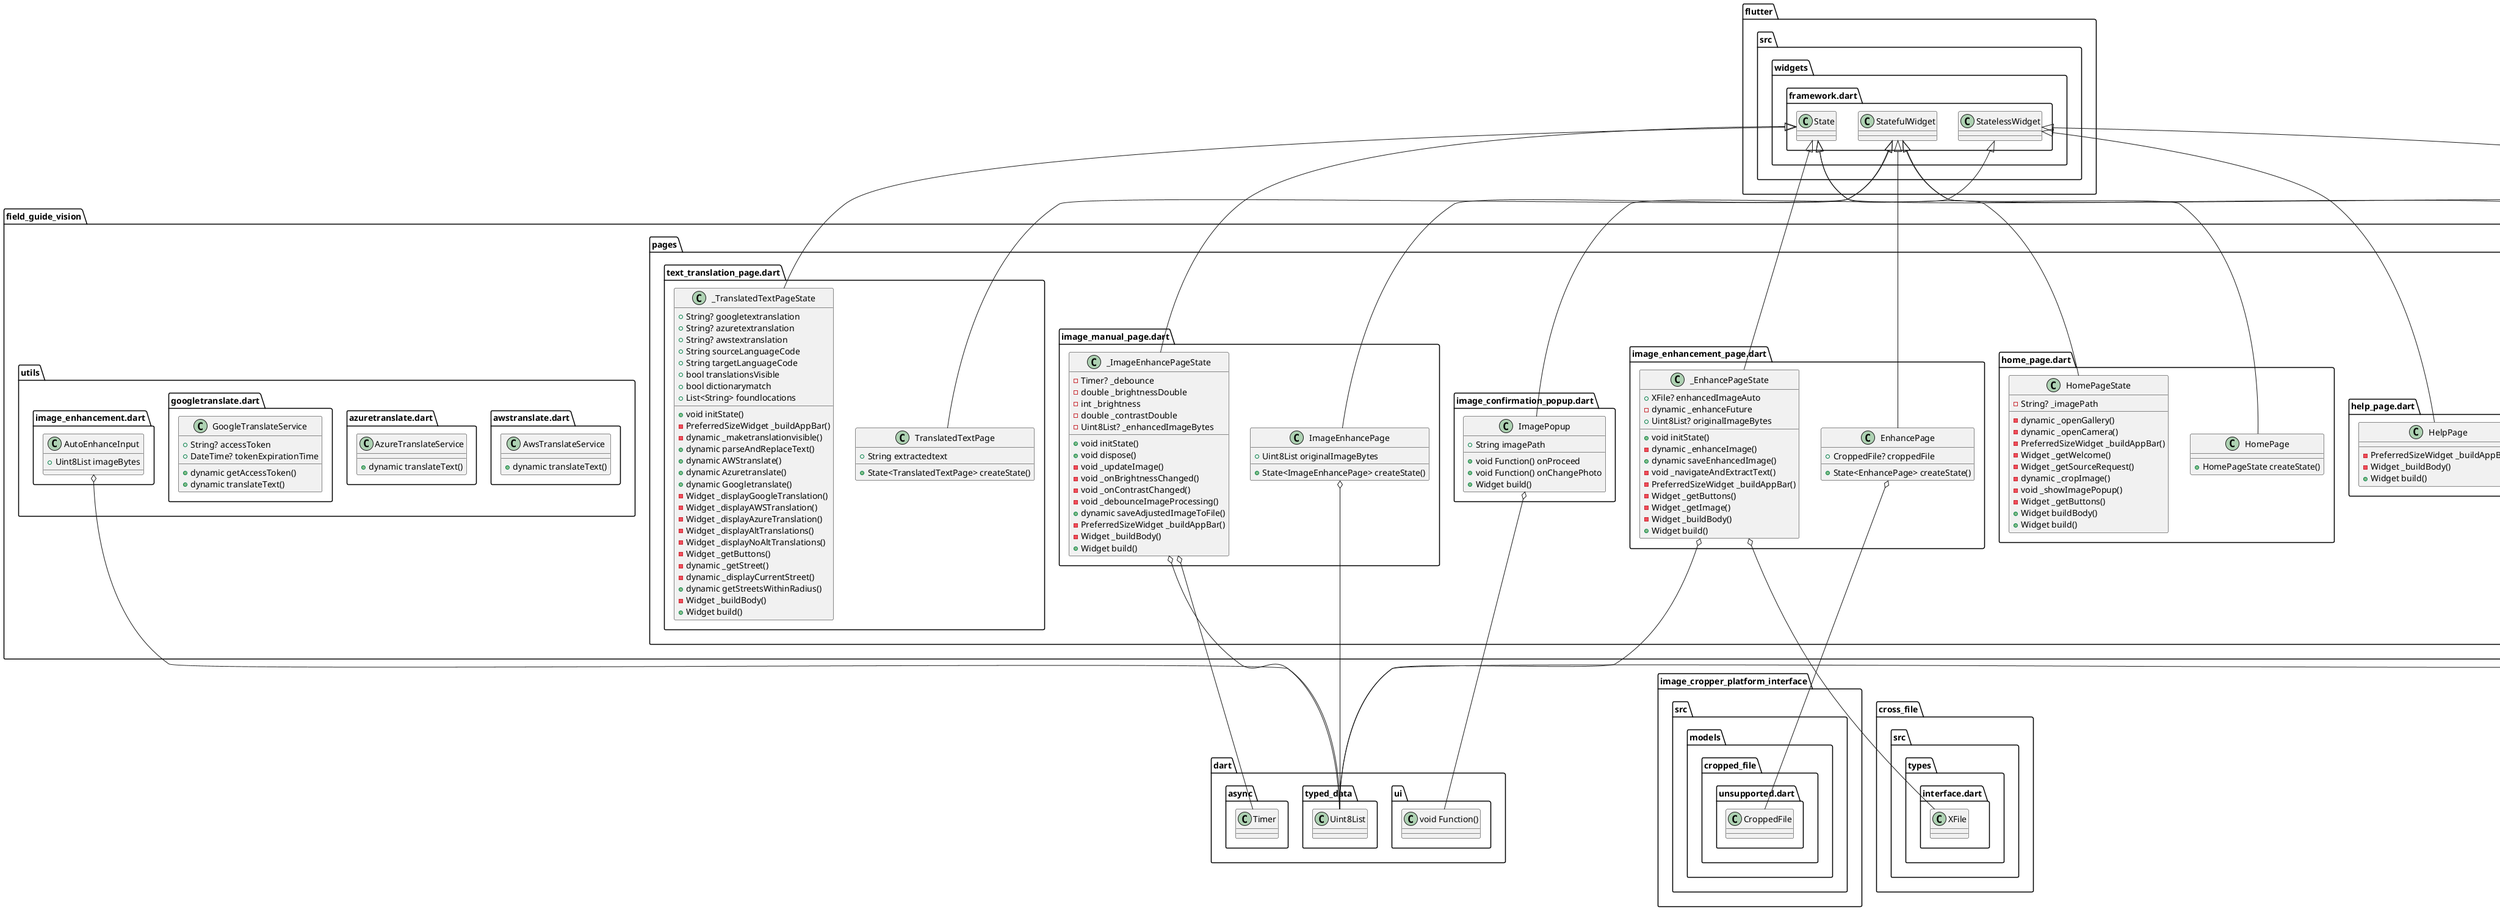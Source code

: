 @startuml
set namespaceSeparator ::

class "field_guide_vision::main.dart::MdeApp" {
  +Widget build()
}

"flutter::src::widgets::framework.dart::StatelessWidget" <|-- "field_guide_vision::main.dart::MdeApp"

class "field_guide_vision::pages::extracted_text.dart::ExtractedTextPage" {
  +String imagePath
  +Uint8List originalImageBytes
  +State<ExtractedTextPage> createState()
}

"field_guide_vision::pages::extracted_text.dart::ExtractedTextPage" o-- "dart::typed_data::Uint8List"
"flutter::src::widgets::framework.dart::StatefulWidget" <|-- "field_guide_vision::pages::extracted_text.dart::ExtractedTextPage"

class "field_guide_vision::pages::extracted_text.dart::_ExtractedTextPageState" {
  -String _extractedText
  +void initState()
  -dynamic _extractTextFromImage()
  -dynamic _getImageBytes()
  -String _parseOcrResult()
  +bool isArabic()
  -dynamic _sendExtractedText()
  -PreferredSizeWidget _buildAppBar()
  -Widget _buildBody()
  +Widget build()
}

"flutter::src::widgets::framework.dart::State" <|-- "field_guide_vision::pages::extracted_text.dart::_ExtractedTextPageState"

class "field_guide_vision::pages::help_page.dart::HelpPage" {
  -PreferredSizeWidget _buildAppBar()
  -Widget _buildBody()
  +Widget build()
}

"flutter::src::widgets::framework.dart::StatelessWidget" <|-- "field_guide_vision::pages::help_page.dart::HelpPage"

class "field_guide_vision::pages::home_page.dart::HomePage" {
  +HomePageState createState()
}

"flutter::src::widgets::framework.dart::StatefulWidget" <|-- "field_guide_vision::pages::home_page.dart::HomePage"

class "field_guide_vision::pages::home_page.dart::HomePageState" {
  -String? _imagePath
  -dynamic _openGallery()
  -dynamic _openCamera()
  -PreferredSizeWidget _buildAppBar()
  -Widget _getWelcome()
  -Widget _getSourceRequest()
  -dynamic _cropImage()
  -void _showImagePopup()
  -Widget _getButtons()
  +Widget buildBody()
  +Widget build()
}

"flutter::src::widgets::framework.dart::State" <|-- "field_guide_vision::pages::home_page.dart::HomePageState"

class "field_guide_vision::pages::image_confirmation_popup.dart::ImagePopup" {
  +String imagePath
  +void Function() onProceed
  +void Function() onChangePhoto
  +Widget build()
}

"field_guide_vision::pages::image_confirmation_popup.dart::ImagePopup" o-- "dart::ui::void Function()"
"flutter::src::widgets::framework.dart::StatelessWidget" <|-- "field_guide_vision::pages::image_confirmation_popup.dart::ImagePopup"

class "field_guide_vision::pages::image_enhancement_page.dart::EnhancePage" {
  +CroppedFile? croppedFile
  +State<EnhancePage> createState()
}

"field_guide_vision::pages::image_enhancement_page.dart::EnhancePage" o-- "image_cropper_platform_interface::src::models::cropped_file::unsupported.dart::CroppedFile" 
"flutter::src::widgets::framework.dart::StatefulWidget" <|-- "field_guide_vision::pages::image_enhancement_page.dart::EnhancePage"

class "field_guide_vision::pages::image_enhancement_page.dart::_EnhancePageState" {
  +XFile? enhancedImageAuto
  -dynamic _enhanceFuture
  +Uint8List? originalImageBytes
  +void initState()
  -dynamic _enhanceImage()
  +dynamic saveEnhancedImage()
  -void _navigateAndExtractText()
  -PreferredSizeWidget _buildAppBar()
  -Widget _getButtons()
  -Widget _getImage()
  -Widget _buildBody()
  +Widget build()
}

"field_guide_vision::pages::image_enhancement_page.dart::_EnhancePageState" o-- "cross_file::src::types::interface.dart::XFile"
"field_guide_vision::pages::image_enhancement_page.dart::_EnhancePageState" o-- "dart::typed_data::Uint8List"
"flutter::src::widgets::framework.dart::State" <|-- "field_guide_vision::pages::image_enhancement_page.dart::_EnhancePageState"

class "field_guide_vision::pages::image_manual_page.dart::ImageEnhancePage" {
  +Uint8List originalImageBytes
  +State<ImageEnhancePage> createState()
}

"field_guide_vision::pages::image_manual_page.dart::ImageEnhancePage" o-- "dart::typed_data::Uint8List"
"flutter::src::widgets::framework.dart::StatefulWidget" <|-- "field_guide_vision::pages::image_manual_page.dart::ImageEnhancePage"

class "field_guide_vision::pages::image_manual_page.dart::_ImageEnhancePageState" {
  -Timer? _debounce
  -double _brightnessDouble
  -int _brightness
  -double _contrastDouble
  -Uint8List? _enhancedImageBytes
  +void initState()
  +void dispose()
  -void _updateImage()
  -void _onBrightnessChanged()
  -void _onContrastChanged()
  -void _debounceImageProcessing()
  +dynamic saveAdjustedImageToFile()
  -PreferredSizeWidget _buildAppBar()
  -Widget _buildBody()
  +Widget build()
}

"field_guide_vision::pages::image_manual_page.dart::_ImageEnhancePageState" o-- "dart::async::Timer"
"field_guide_vision::pages::image_manual_page.dart::_ImageEnhancePageState" o-- "dart::typed_data::Uint8List"
"flutter::src::widgets::framework.dart::State" <|-- "field_guide_vision::pages::image_manual_page.dart::_ImageEnhancePageState"

class "field_guide_vision::pages::text_translation_page.dart::TranslatedTextPage" {
  +String extractedtext
  +State<TranslatedTextPage> createState()
}

"flutter::src::widgets::framework.dart::StatefulWidget" <|-- "field_guide_vision::pages::text_translation_page.dart::TranslatedTextPage"

class "field_guide_vision::pages::text_translation_page.dart::_TranslatedTextPageState" {
  +String? googletextranslation
  +String? azuretextranslation
  +String? awstextranslation
  +String sourceLanguageCode
  +String targetLanguageCode
  +bool translationsVisible
  +bool dictionarymatch
  +List<String> foundlocations
  +void initState()
  -PreferredSizeWidget _buildAppBar()
  -dynamic _maketranslationvisible()
  +dynamic parseAndReplaceText()
  +dynamic AWStranslate()
  +dynamic Azuretranslate()
  +dynamic Googletranslate()
  -Widget _displayGoogleTranslation()
  -Widget _displayAWSTranslation()
  -Widget _displayAzureTranslation()
  -Widget _displayAltTranslations()
  -Widget _displayNoAltTranslations()
  -Widget _getButtons()
  -dynamic _getStreet()
  -dynamic _displayCurrentStreet()
  +dynamic getStreetsWithinRadius()
  -Widget _buildBody()
  +Widget build()
}

"flutter::src::widgets::framework.dart::State" <|-- "field_guide_vision::pages::text_translation_page.dart::_TranslatedTextPageState"

class "field_guide_vision::utils::awstranslate.dart::AwsTranslateService" {
  +dynamic translateText()
}

class "field_guide_vision::utils::azuretranslate.dart::AzureTranslateService" {
  +dynamic translateText()
}

class "field_guide_vision::utils::googletranslate.dart::GoogleTranslateService" {
  +String? accessToken
  +DateTime? tokenExpirationTime
  +dynamic getAccessToken()
  +dynamic translateText()
}

class "field_guide_vision::utils::image_enhancement.dart::AutoEnhanceInput" {
  +Uint8List imageBytes
}

"field_guide_vision::utils::image_enhancement.dart::AutoEnhanceInput" o-- "dart::typed_data::Uint8List"


@enduml